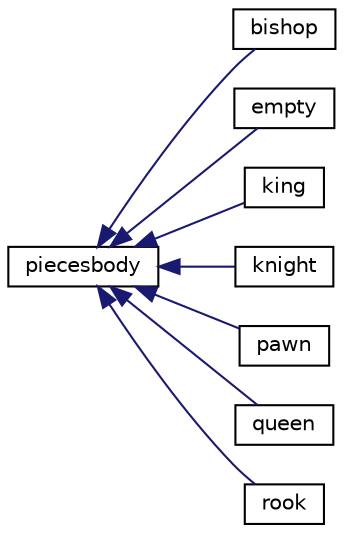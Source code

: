 digraph "Graphical Class Hierarchy"
{
  edge [fontname="Helvetica",fontsize="10",labelfontname="Helvetica",labelfontsize="10"];
  node [fontname="Helvetica",fontsize="10",shape=record];
  rankdir="LR";
  Node1 [label="piecesbody",height=0.2,width=0.4,color="black", fillcolor="white", style="filled",URL="$classpiecesbody.html"];
  Node1 -> Node2 [dir="back",color="midnightblue",fontsize="10",style="solid",fontname="Helvetica"];
  Node2 [label="bishop",height=0.2,width=0.4,color="black", fillcolor="white", style="filled",URL="$classbishop.html"];
  Node1 -> Node3 [dir="back",color="midnightblue",fontsize="10",style="solid",fontname="Helvetica"];
  Node3 [label="empty",height=0.2,width=0.4,color="black", fillcolor="white", style="filled",URL="$classempty.html"];
  Node1 -> Node4 [dir="back",color="midnightblue",fontsize="10",style="solid",fontname="Helvetica"];
  Node4 [label="king",height=0.2,width=0.4,color="black", fillcolor="white", style="filled",URL="$classking.html"];
  Node1 -> Node5 [dir="back",color="midnightblue",fontsize="10",style="solid",fontname="Helvetica"];
  Node5 [label="knight",height=0.2,width=0.4,color="black", fillcolor="white", style="filled",URL="$classknight.html"];
  Node1 -> Node6 [dir="back",color="midnightblue",fontsize="10",style="solid",fontname="Helvetica"];
  Node6 [label="pawn",height=0.2,width=0.4,color="black", fillcolor="white", style="filled",URL="$classpawn.html"];
  Node1 -> Node7 [dir="back",color="midnightblue",fontsize="10",style="solid",fontname="Helvetica"];
  Node7 [label="queen",height=0.2,width=0.4,color="black", fillcolor="white", style="filled",URL="$classqueen.html"];
  Node1 -> Node8 [dir="back",color="midnightblue",fontsize="10",style="solid",fontname="Helvetica"];
  Node8 [label="rook",height=0.2,width=0.4,color="black", fillcolor="white", style="filled",URL="$classrook.html"];
}
